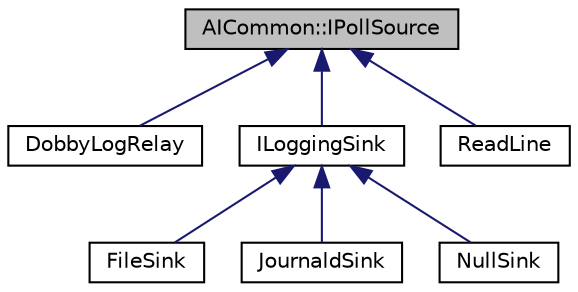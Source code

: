 digraph "AICommon::IPollSource"
{
 // LATEX_PDF_SIZE
  edge [fontname="Helvetica",fontsize="10",labelfontname="Helvetica",labelfontsize="10"];
  node [fontname="Helvetica",fontsize="10",shape=record];
  Node1 [label="AICommon::IPollSource",height=0.2,width=0.4,color="black", fillcolor="grey75", style="filled", fontcolor="black",tooltip=" "];
  Node1 -> Node2 [dir="back",color="midnightblue",fontsize="10",style="solid",fontname="Helvetica"];
  Node2 [label="DobbyLogRelay",height=0.2,width=0.4,color="black", fillcolor="white", style="filled",URL="$classDobbyLogRelay.html",tooltip=" "];
  Node1 -> Node3 [dir="back",color="midnightblue",fontsize="10",style="solid",fontname="Helvetica"];
  Node3 [label="ILoggingSink",height=0.2,width=0.4,color="black", fillcolor="white", style="filled",URL="$classILoggingSink.html",tooltip=" "];
  Node3 -> Node4 [dir="back",color="midnightblue",fontsize="10",style="solid",fontname="Helvetica"];
  Node4 [label="FileSink",height=0.2,width=0.4,color="black", fillcolor="white", style="filled",URL="$classFileSink.html",tooltip=" "];
  Node3 -> Node5 [dir="back",color="midnightblue",fontsize="10",style="solid",fontname="Helvetica"];
  Node5 [label="JournaldSink",height=0.2,width=0.4,color="black", fillcolor="white", style="filled",URL="$classJournaldSink.html",tooltip=" "];
  Node3 -> Node6 [dir="back",color="midnightblue",fontsize="10",style="solid",fontname="Helvetica"];
  Node6 [label="NullSink",height=0.2,width=0.4,color="black", fillcolor="white", style="filled",URL="$classNullSink.html",tooltip=" "];
  Node1 -> Node7 [dir="back",color="midnightblue",fontsize="10",style="solid",fontname="Helvetica"];
  Node7 [label="ReadLine",height=0.2,width=0.4,color="black", fillcolor="white", style="filled",URL="$classReadLine.html",tooltip=" "];
}
